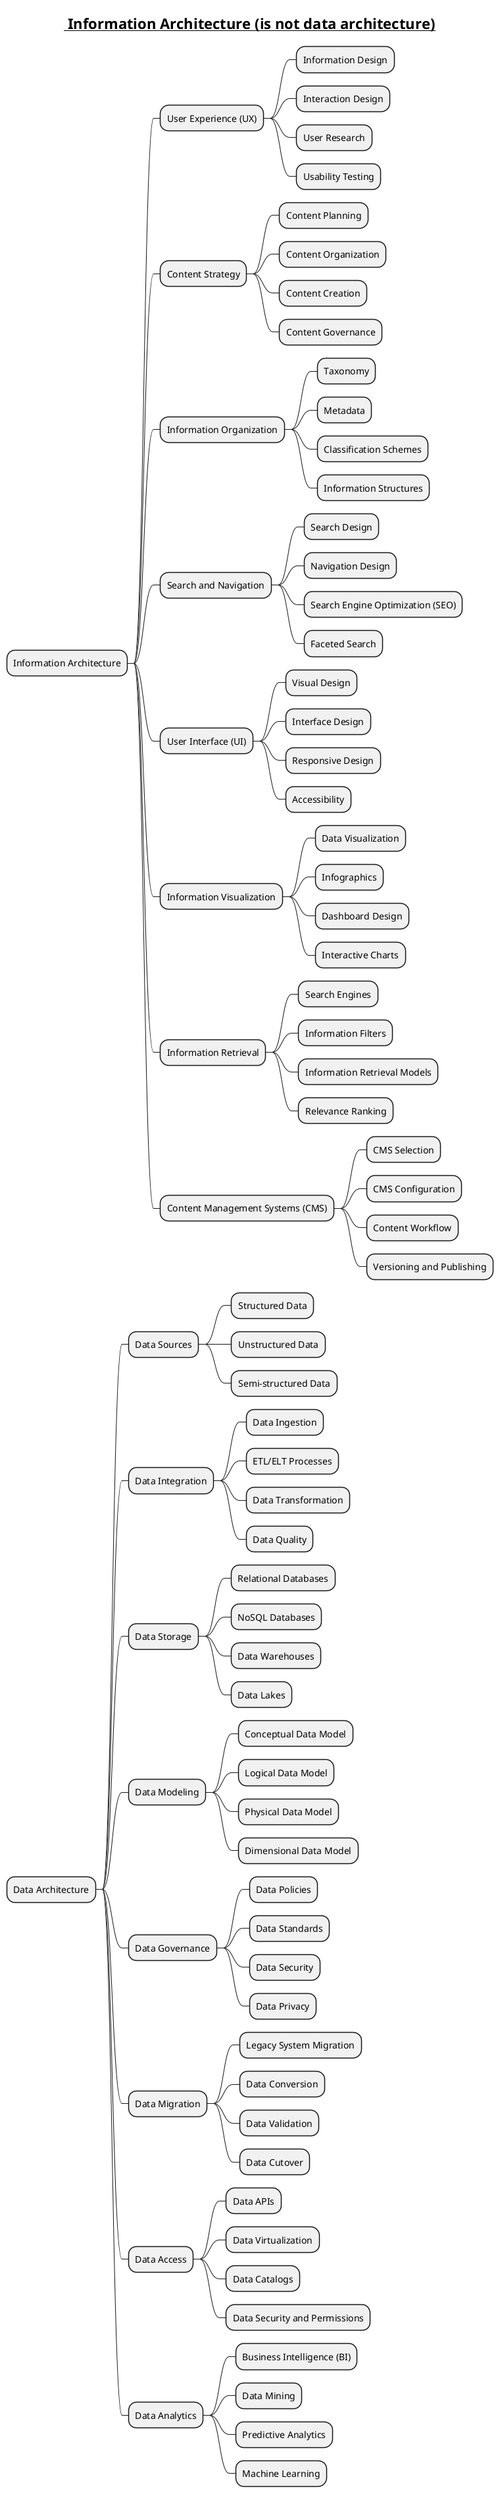 @startmindmap
title =__ Information Architecture (is not data architecture)__

* Information Architecture
** User Experience (UX)
*** Information Design
*** Interaction Design
*** User Research
*** Usability Testing
** Content Strategy
*** Content Planning
*** Content Organization
*** Content Creation
*** Content Governance
** Information Organization
*** Taxonomy
*** Metadata
*** Classification Schemes
*** Information Structures
** Search and Navigation
*** Search Design
*** Navigation Design
*** Search Engine Optimization (SEO)
*** Faceted Search
** User Interface (UI)
*** Visual Design
*** Interface Design
*** Responsive Design
*** Accessibility
** Information Visualization
*** Data Visualization
*** Infographics
*** Dashboard Design
*** Interactive Charts
** Information Retrieval
*** Search Engines
*** Information Filters
*** Information Retrieval Models
*** Relevance Ranking
** Content Management Systems (CMS)
*** CMS Selection
*** CMS Configuration
*** Content Workflow
*** Versioning and Publishing

* Data Architecture
** Data Sources
*** Structured Data
*** Unstructured Data
*** Semi-structured Data
** Data Integration
*** Data Ingestion
*** ETL/ELT Processes
*** Data Transformation
*** Data Quality
** Data Storage
*** Relational Databases
*** NoSQL Databases
*** Data Warehouses
*** Data Lakes
** Data Modeling
*** Conceptual Data Model
*** Logical Data Model
*** Physical Data Model
*** Dimensional Data Model
** Data Governance
*** Data Policies
*** Data Standards
*** Data Security
*** Data Privacy
** Data Migration
*** Legacy System Migration
*** Data Conversion
*** Data Validation
*** Data Cutover
** Data Access
*** Data APIs
*** Data Virtualization
*** Data Catalogs
*** Data Security and Permissions
** Data Analytics
*** Business Intelligence (BI)
*** Data Mining
*** Predictive Analytics
*** Machine Learning

@endmindmap
